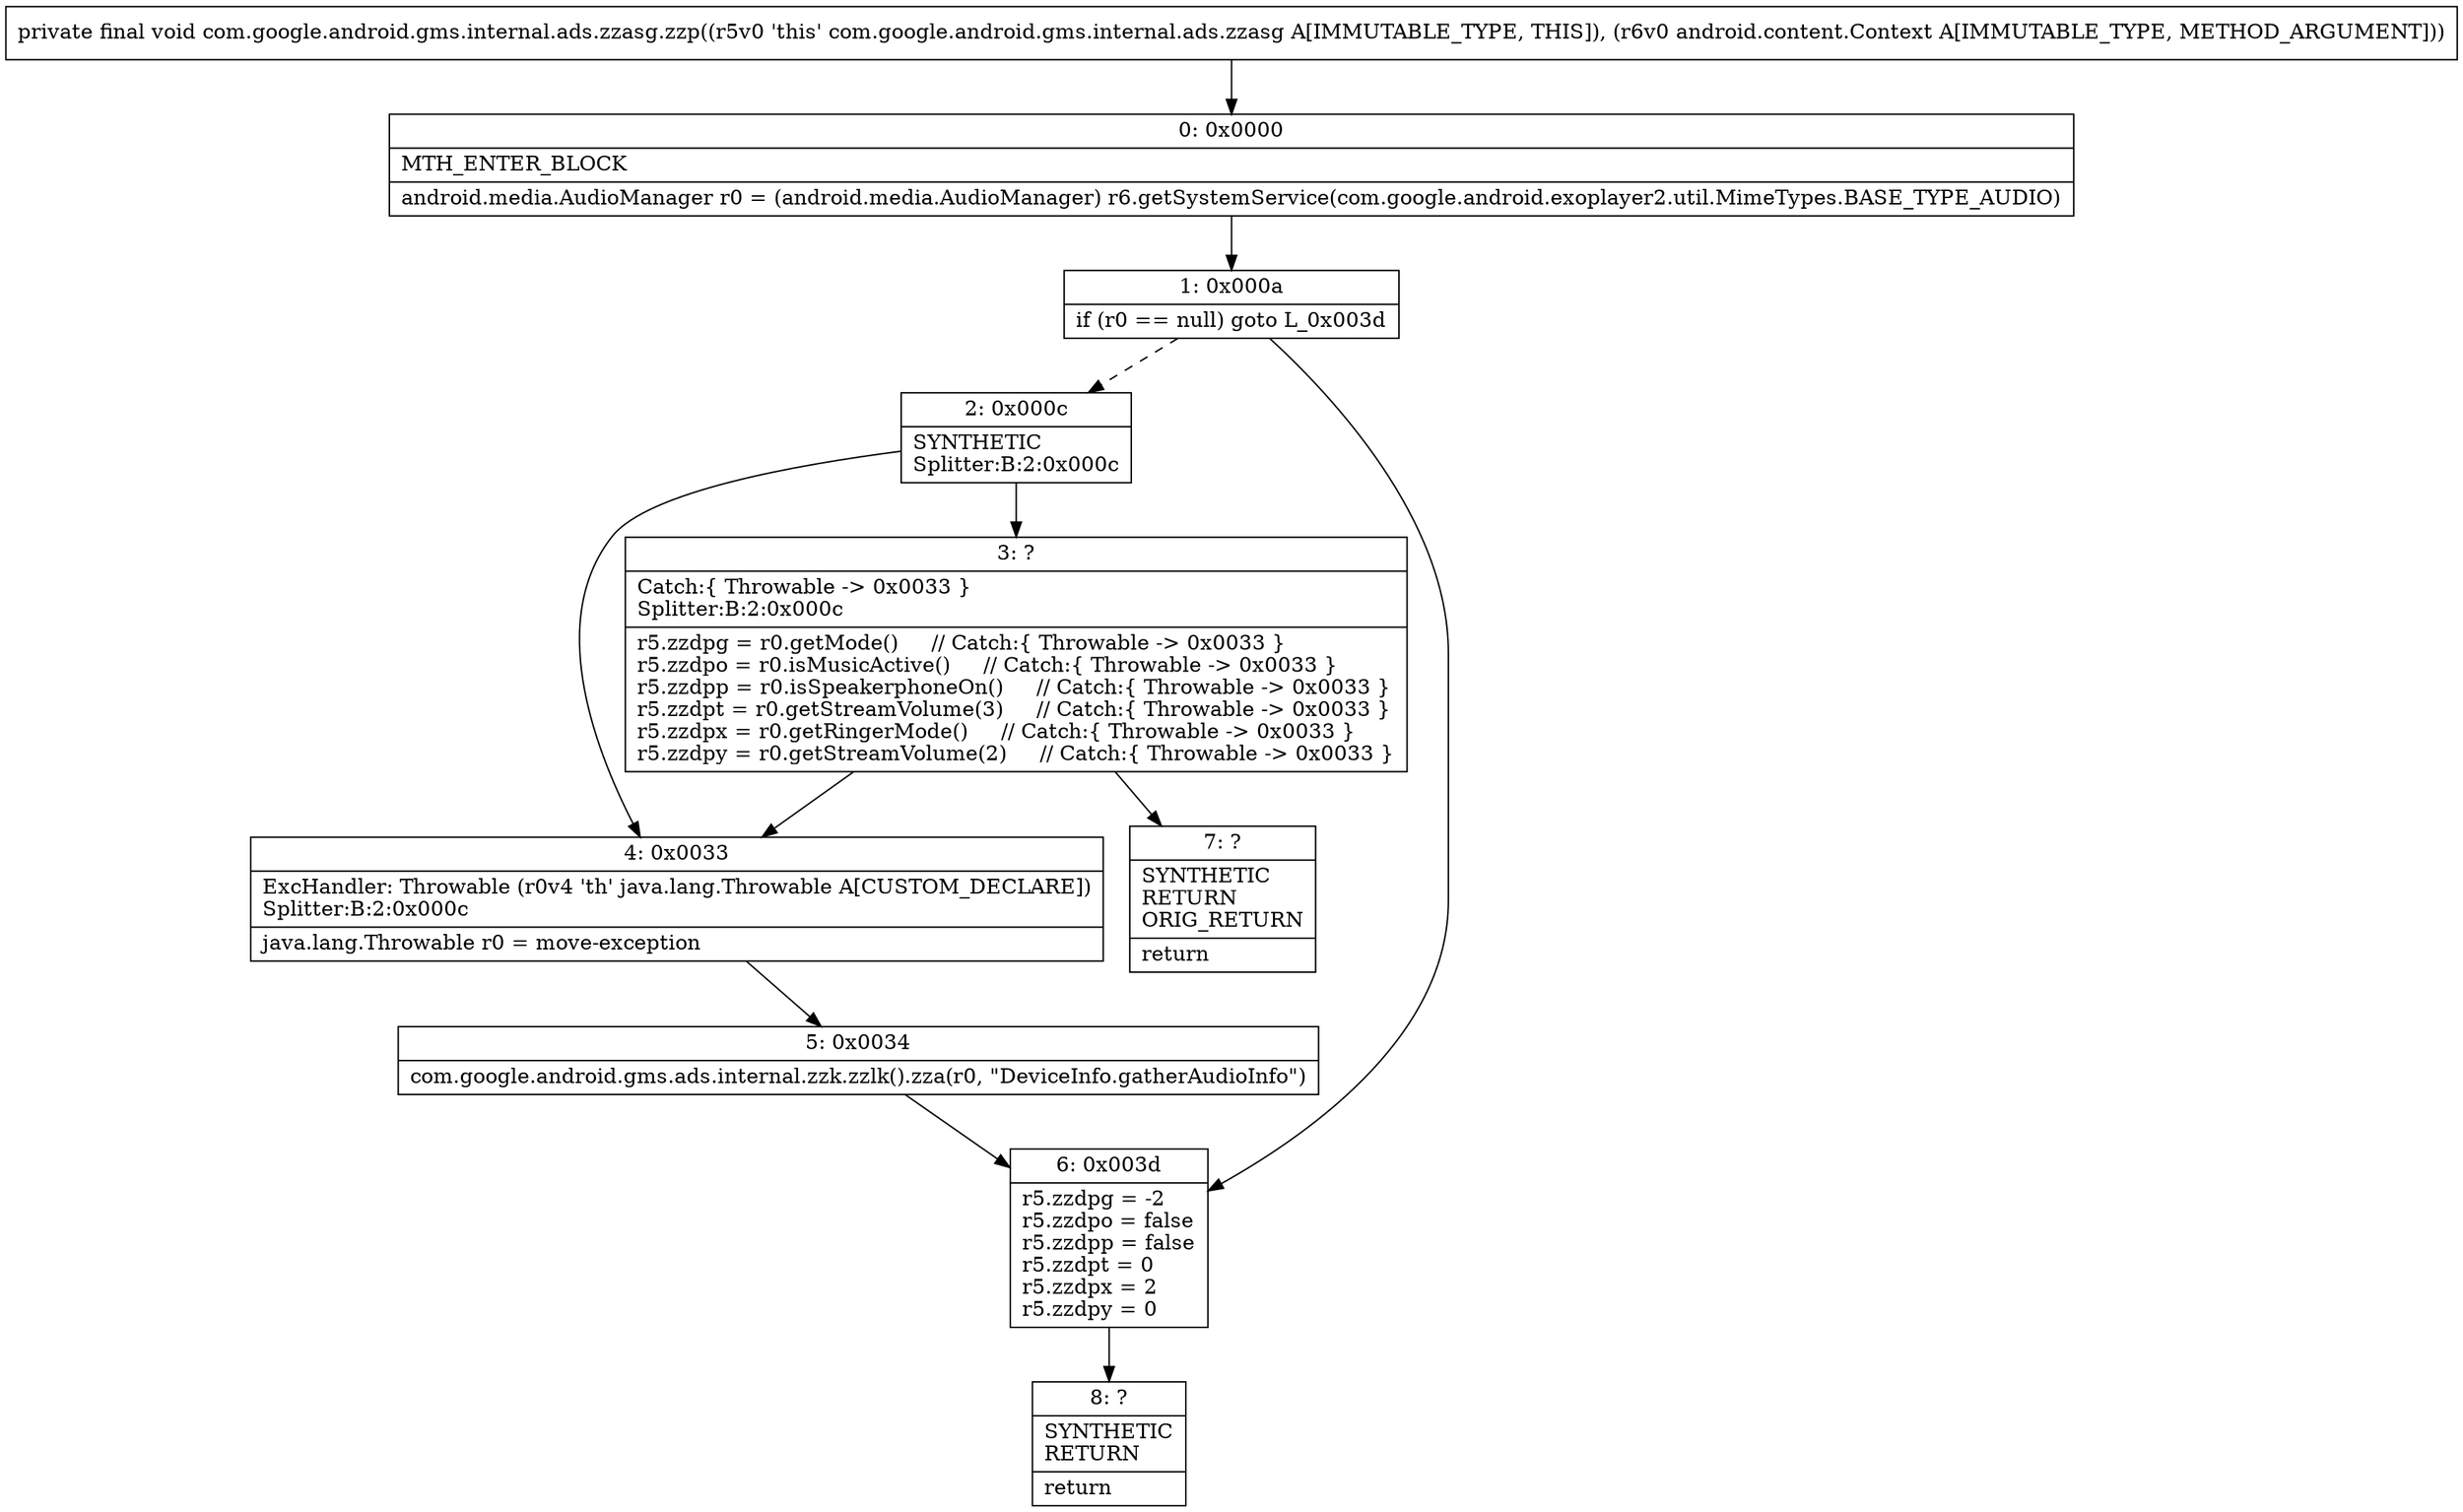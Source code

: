 digraph "CFG forcom.google.android.gms.internal.ads.zzasg.zzp(Landroid\/content\/Context;)V" {
Node_0 [shape=record,label="{0\:\ 0x0000|MTH_ENTER_BLOCK\l|android.media.AudioManager r0 = (android.media.AudioManager) r6.getSystemService(com.google.android.exoplayer2.util.MimeTypes.BASE_TYPE_AUDIO)\l}"];
Node_1 [shape=record,label="{1\:\ 0x000a|if (r0 == null) goto L_0x003d\l}"];
Node_2 [shape=record,label="{2\:\ 0x000c|SYNTHETIC\lSplitter:B:2:0x000c\l}"];
Node_3 [shape=record,label="{3\:\ ?|Catch:\{ Throwable \-\> 0x0033 \}\lSplitter:B:2:0x000c\l|r5.zzdpg = r0.getMode()     \/\/ Catch:\{ Throwable \-\> 0x0033 \}\lr5.zzdpo = r0.isMusicActive()     \/\/ Catch:\{ Throwable \-\> 0x0033 \}\lr5.zzdpp = r0.isSpeakerphoneOn()     \/\/ Catch:\{ Throwable \-\> 0x0033 \}\lr5.zzdpt = r0.getStreamVolume(3)     \/\/ Catch:\{ Throwable \-\> 0x0033 \}\lr5.zzdpx = r0.getRingerMode()     \/\/ Catch:\{ Throwable \-\> 0x0033 \}\lr5.zzdpy = r0.getStreamVolume(2)     \/\/ Catch:\{ Throwable \-\> 0x0033 \}\l}"];
Node_4 [shape=record,label="{4\:\ 0x0033|ExcHandler: Throwable (r0v4 'th' java.lang.Throwable A[CUSTOM_DECLARE])\lSplitter:B:2:0x000c\l|java.lang.Throwable r0 = move\-exception\l}"];
Node_5 [shape=record,label="{5\:\ 0x0034|com.google.android.gms.ads.internal.zzk.zzlk().zza(r0, \"DeviceInfo.gatherAudioInfo\")\l}"];
Node_6 [shape=record,label="{6\:\ 0x003d|r5.zzdpg = \-2\lr5.zzdpo = false\lr5.zzdpp = false\lr5.zzdpt = 0\lr5.zzdpx = 2\lr5.zzdpy = 0\l}"];
Node_7 [shape=record,label="{7\:\ ?|SYNTHETIC\lRETURN\lORIG_RETURN\l|return\l}"];
Node_8 [shape=record,label="{8\:\ ?|SYNTHETIC\lRETURN\l|return\l}"];
MethodNode[shape=record,label="{private final void com.google.android.gms.internal.ads.zzasg.zzp((r5v0 'this' com.google.android.gms.internal.ads.zzasg A[IMMUTABLE_TYPE, THIS]), (r6v0 android.content.Context A[IMMUTABLE_TYPE, METHOD_ARGUMENT])) }"];
MethodNode -> Node_0;
Node_0 -> Node_1;
Node_1 -> Node_2[style=dashed];
Node_1 -> Node_6;
Node_2 -> Node_3;
Node_2 -> Node_4;
Node_3 -> Node_4;
Node_3 -> Node_7;
Node_4 -> Node_5;
Node_5 -> Node_6;
Node_6 -> Node_8;
}

